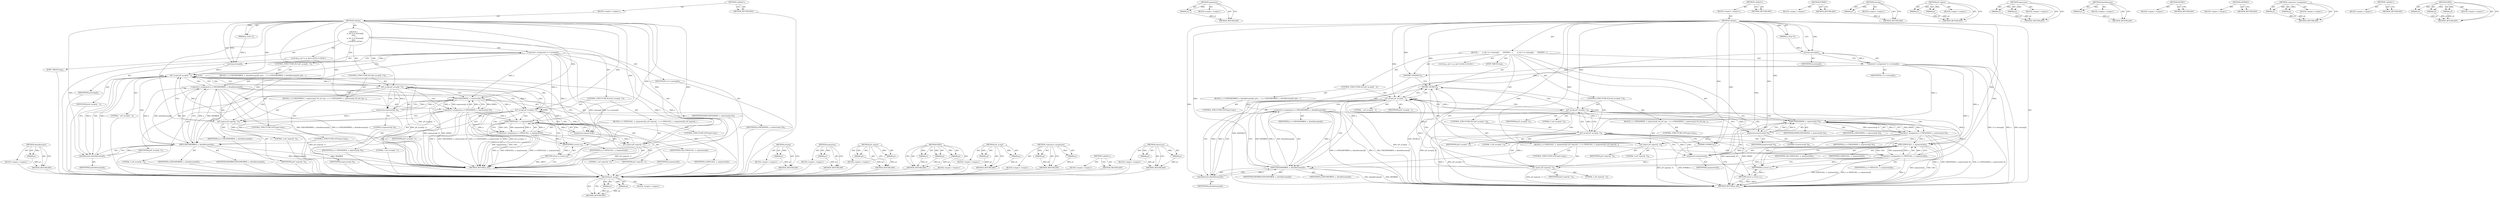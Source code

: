digraph "EXP2" {
vulnerable_110 [label=<(METHOD,identifiername)>];
vulnerable_111 [label=<(PARAM,p1)>];
vulnerable_112 [label=<(BLOCK,&lt;empty&gt;,&lt;empty&gt;)>];
vulnerable_113 [label=<(METHOD_RETURN,ANY)>];
vulnerable_6 [label=<(METHOD,&lt;global&gt;)<SUB>1</SUB>>];
vulnerable_7 [label=<(BLOCK,&lt;empty&gt;,&lt;empty&gt;)<SUB>1</SUB>>];
vulnerable_8 [label=<(METHOD,callexp)<SUB>1</SUB>>];
vulnerable_9 [label=<(PARAM,js_State *J)<SUB>1</SUB>>];
vulnerable_10 [label="<(BLOCK,{
        js_Ast *a = newexp(J);
 loop:
       ...,{
        js_Ast *a = newexp(J);
 loop:
       ...)<SUB>2</SUB>>"];
vulnerable_11 [label="<(LOCAL,js_Ast* a: js_Ast*)<SUB>3</SUB>>"];
vulnerable_12 [label=<(&lt;operator&gt;.assignment,*a = newexp(J))<SUB>3</SUB>>];
vulnerable_13 [label=<(IDENTIFIER,a,*a = newexp(J))<SUB>3</SUB>>];
vulnerable_14 [label=<(newexp,newexp(J))<SUB>3</SUB>>];
vulnerable_15 [label=<(IDENTIFIER,J,newexp(J))<SUB>3</SUB>>];
vulnerable_16 [label=<(JUMP_TARGET,loop)<SUB>4</SUB>>];
vulnerable_17 [label=<(CONTROL_STRUCTURE,IF,if (jsP_accept(J, '.')))<SUB>5</SUB>>];
vulnerable_18 [label=<(jsP_accept,jsP_accept(J, '.'))<SUB>5</SUB>>];
vulnerable_19 [label=<(IDENTIFIER,J,jsP_accept(J, '.'))<SUB>5</SUB>>];
vulnerable_20 [label=<(LITERAL,'.',jsP_accept(J, '.'))<SUB>5</SUB>>];
vulnerable_21 [label=<(BLOCK,{ a = EXP2(MEMBER, a, identifiername(J)); goto ...,{ a = EXP2(MEMBER, a, identifiername(J)); goto ...)<SUB>5</SUB>>];
vulnerable_22 [label=<(&lt;operator&gt;.assignment,a = EXP2(MEMBER, a, identifiername(J)))<SUB>5</SUB>>];
vulnerable_23 [label=<(IDENTIFIER,a,a = EXP2(MEMBER, a, identifiername(J)))<SUB>5</SUB>>];
vulnerable_24 [label=<(EXP2,EXP2(MEMBER, a, identifiername(J)))<SUB>5</SUB>>];
vulnerable_25 [label=<(IDENTIFIER,MEMBER,EXP2(MEMBER, a, identifiername(J)))<SUB>5</SUB>>];
vulnerable_26 [label=<(IDENTIFIER,a,EXP2(MEMBER, a, identifiername(J)))<SUB>5</SUB>>];
vulnerable_27 [label=<(identifiername,identifiername(J))<SUB>5</SUB>>];
vulnerable_28 [label=<(IDENTIFIER,J,identifiername(J))<SUB>5</SUB>>];
vulnerable_29 [label=<(CONTROL_STRUCTURE,GOTO,goto loop;)<SUB>5</SUB>>];
vulnerable_30 [label=<(CONTROL_STRUCTURE,IF,if (jsP_accept(J, '[')))<SUB>6</SUB>>];
vulnerable_31 [label=<(jsP_accept,jsP_accept(J, '['))<SUB>6</SUB>>];
vulnerable_32 [label=<(IDENTIFIER,J,jsP_accept(J, '['))<SUB>6</SUB>>];
vulnerable_33 [label=<(LITERAL,'[',jsP_accept(J, '['))<SUB>6</SUB>>];
vulnerable_34 [label=<(BLOCK,{ a = EXP2(INDEX, a, expression(J, 0)); jsP_exp...,{ a = EXP2(INDEX, a, expression(J, 0)); jsP_exp...)<SUB>6</SUB>>];
vulnerable_35 [label=<(&lt;operator&gt;.assignment,a = EXP2(INDEX, a, expression(J, 0)))<SUB>6</SUB>>];
vulnerable_36 [label=<(IDENTIFIER,a,a = EXP2(INDEX, a, expression(J, 0)))<SUB>6</SUB>>];
vulnerable_37 [label=<(EXP2,EXP2(INDEX, a, expression(J, 0)))<SUB>6</SUB>>];
vulnerable_38 [label=<(IDENTIFIER,INDEX,EXP2(INDEX, a, expression(J, 0)))<SUB>6</SUB>>];
vulnerable_39 [label=<(IDENTIFIER,a,EXP2(INDEX, a, expression(J, 0)))<SUB>6</SUB>>];
vulnerable_40 [label=<(expression,expression(J, 0))<SUB>6</SUB>>];
vulnerable_41 [label=<(IDENTIFIER,J,expression(J, 0))<SUB>6</SUB>>];
vulnerable_42 [label=<(LITERAL,0,expression(J, 0))<SUB>6</SUB>>];
vulnerable_43 [label=<(jsP_expect,jsP_expect(J, ']'))<SUB>6</SUB>>];
vulnerable_44 [label=<(IDENTIFIER,J,jsP_expect(J, ']'))<SUB>6</SUB>>];
vulnerable_45 [label=<(LITERAL,']',jsP_expect(J, ']'))<SUB>6</SUB>>];
vulnerable_46 [label=<(CONTROL_STRUCTURE,GOTO,goto loop;)<SUB>6</SUB>>];
vulnerable_47 [label=<(CONTROL_STRUCTURE,IF,if (jsP_accept(J, '(')))<SUB>7</SUB>>];
vulnerable_48 [label=<(jsP_accept,jsP_accept(J, '('))<SUB>7</SUB>>];
vulnerable_49 [label=<(IDENTIFIER,J,jsP_accept(J, '('))<SUB>7</SUB>>];
vulnerable_50 [label=<(LITERAL,'(',jsP_accept(J, '('))<SUB>7</SUB>>];
vulnerable_51 [label=<(BLOCK,{ a = EXP2(CALL, a, arguments(J)); jsP_expect(J...,{ a = EXP2(CALL, a, arguments(J)); jsP_expect(J...)<SUB>7</SUB>>];
vulnerable_52 [label=<(&lt;operator&gt;.assignment,a = EXP2(CALL, a, arguments(J)))<SUB>7</SUB>>];
vulnerable_53 [label=<(IDENTIFIER,a,a = EXP2(CALL, a, arguments(J)))<SUB>7</SUB>>];
vulnerable_54 [label=<(EXP2,EXP2(CALL, a, arguments(J)))<SUB>7</SUB>>];
vulnerable_55 [label=<(IDENTIFIER,CALL,EXP2(CALL, a, arguments(J)))<SUB>7</SUB>>];
vulnerable_56 [label=<(IDENTIFIER,a,EXP2(CALL, a, arguments(J)))<SUB>7</SUB>>];
vulnerable_57 [label=<(arguments,arguments(J))<SUB>7</SUB>>];
vulnerable_58 [label=<(IDENTIFIER,J,arguments(J))<SUB>7</SUB>>];
vulnerable_59 [label=<(jsP_expect,jsP_expect(J, ')'))<SUB>7</SUB>>];
vulnerable_60 [label=<(IDENTIFIER,J,jsP_expect(J, ')'))<SUB>7</SUB>>];
vulnerable_61 [label=<(LITERAL,')',jsP_expect(J, ')'))<SUB>7</SUB>>];
vulnerable_62 [label=<(CONTROL_STRUCTURE,GOTO,goto loop;)<SUB>7</SUB>>];
vulnerable_63 [label=<(RETURN,return a;,return a;)<SUB>8</SUB>>];
vulnerable_64 [label=<(IDENTIFIER,a,return a;)<SUB>8</SUB>>];
vulnerable_65 [label=<(METHOD_RETURN,js_Ast)<SUB>1</SUB>>];
vulnerable_67 [label=<(METHOD_RETURN,ANY)<SUB>1</SUB>>];
vulnerable_95 [label=<(METHOD,newexp)>];
vulnerable_96 [label=<(PARAM,p1)>];
vulnerable_97 [label=<(BLOCK,&lt;empty&gt;,&lt;empty&gt;)>];
vulnerable_98 [label=<(METHOD_RETURN,ANY)>];
vulnerable_124 [label=<(METHOD,arguments)>];
vulnerable_125 [label=<(PARAM,p1)>];
vulnerable_126 [label=<(BLOCK,&lt;empty&gt;,&lt;empty&gt;)>];
vulnerable_127 [label=<(METHOD_RETURN,ANY)>];
vulnerable_119 [label=<(METHOD,jsP_expect)>];
vulnerable_120 [label=<(PARAM,p1)>];
vulnerable_121 [label=<(PARAM,p2)>];
vulnerable_122 [label=<(BLOCK,&lt;empty&gt;,&lt;empty&gt;)>];
vulnerable_123 [label=<(METHOD_RETURN,ANY)>];
vulnerable_104 [label=<(METHOD,EXP2)>];
vulnerable_105 [label=<(PARAM,p1)>];
vulnerable_106 [label=<(PARAM,p2)>];
vulnerable_107 [label=<(PARAM,p3)>];
vulnerable_108 [label=<(BLOCK,&lt;empty&gt;,&lt;empty&gt;)>];
vulnerable_109 [label=<(METHOD_RETURN,ANY)>];
vulnerable_99 [label=<(METHOD,jsP_accept)>];
vulnerable_100 [label=<(PARAM,p1)>];
vulnerable_101 [label=<(PARAM,p2)>];
vulnerable_102 [label=<(BLOCK,&lt;empty&gt;,&lt;empty&gt;)>];
vulnerable_103 [label=<(METHOD_RETURN,ANY)>];
vulnerable_90 [label=<(METHOD,&lt;operator&gt;.assignment)>];
vulnerable_91 [label=<(PARAM,p1)>];
vulnerable_92 [label=<(PARAM,p2)>];
vulnerable_93 [label=<(BLOCK,&lt;empty&gt;,&lt;empty&gt;)>];
vulnerable_94 [label=<(METHOD_RETURN,ANY)>];
vulnerable_84 [label=<(METHOD,&lt;global&gt;)<SUB>1</SUB>>];
vulnerable_85 [label=<(BLOCK,&lt;empty&gt;,&lt;empty&gt;)>];
vulnerable_86 [label=<(METHOD_RETURN,ANY)>];
vulnerable_114 [label=<(METHOD,expression)>];
vulnerable_115 [label=<(PARAM,p1)>];
vulnerable_116 [label=<(PARAM,p2)>];
vulnerable_117 [label=<(BLOCK,&lt;empty&gt;,&lt;empty&gt;)>];
vulnerable_118 [label=<(METHOD_RETURN,ANY)>];
fixed_108 [label=<(METHOD,jsP_accept)>];
fixed_109 [label=<(PARAM,p1)>];
fixed_110 [label=<(PARAM,p2)>];
fixed_111 [label=<(BLOCK,&lt;empty&gt;,&lt;empty&gt;)>];
fixed_112 [label=<(METHOD_RETURN,ANY)>];
fixed_133 [label=<(METHOD,arguments)>];
fixed_134 [label=<(PARAM,p1)>];
fixed_135 [label=<(BLOCK,&lt;empty&gt;,&lt;empty&gt;)>];
fixed_136 [label=<(METHOD_RETURN,ANY)>];
fixed_6 [label=<(METHOD,&lt;global&gt;)<SUB>1</SUB>>];
fixed_7 [label=<(BLOCK,&lt;empty&gt;,&lt;empty&gt;)<SUB>1</SUB>>];
fixed_8 [label=<(METHOD,callexp)<SUB>1</SUB>>];
fixed_9 [label=<(PARAM,js_State *J)<SUB>1</SUB>>];
fixed_10 [label=<(BLOCK,{
        js_Ast *a = newexp(J);
       SAVEREC...,{
        js_Ast *a = newexp(J);
       SAVEREC...)<SUB>2</SUB>>];
fixed_11 [label="<(LOCAL,js_Ast* a: js_Ast*)<SUB>3</SUB>>"];
fixed_12 [label=<(&lt;operator&gt;.assignment,*a = newexp(J))<SUB>3</SUB>>];
fixed_13 [label=<(IDENTIFIER,a,*a = newexp(J))<SUB>3</SUB>>];
fixed_14 [label=<(newexp,newexp(J))<SUB>3</SUB>>];
fixed_15 [label=<(IDENTIFIER,J,newexp(J))<SUB>3</SUB>>];
fixed_16 [label=<(SAVEREC,SAVEREC())<SUB>4</SUB>>];
fixed_17 [label=<(JUMP_TARGET,loop)<SUB>5</SUB>>];
fixed_18 [label=<(INCREC,INCREC())<SUB>6</SUB>>];
fixed_19 [label=<(CONTROL_STRUCTURE,IF,if (jsP_accept(J, '.')))<SUB>7</SUB>>];
fixed_20 [label=<(jsP_accept,jsP_accept(J, '.'))<SUB>7</SUB>>];
fixed_21 [label=<(IDENTIFIER,J,jsP_accept(J, '.'))<SUB>7</SUB>>];
fixed_22 [label=<(LITERAL,'.',jsP_accept(J, '.'))<SUB>7</SUB>>];
fixed_23 [label=<(BLOCK,{ a = EXP2(MEMBER, a, identifiername(J)); goto ...,{ a = EXP2(MEMBER, a, identifiername(J)); goto ...)<SUB>7</SUB>>];
fixed_24 [label=<(&lt;operator&gt;.assignment,a = EXP2(MEMBER, a, identifiername(J)))<SUB>7</SUB>>];
fixed_25 [label=<(IDENTIFIER,a,a = EXP2(MEMBER, a, identifiername(J)))<SUB>7</SUB>>];
fixed_26 [label=<(EXP2,EXP2(MEMBER, a, identifiername(J)))<SUB>7</SUB>>];
fixed_27 [label=<(IDENTIFIER,MEMBER,EXP2(MEMBER, a, identifiername(J)))<SUB>7</SUB>>];
fixed_28 [label=<(IDENTIFIER,a,EXP2(MEMBER, a, identifiername(J)))<SUB>7</SUB>>];
fixed_29 [label=<(identifiername,identifiername(J))<SUB>7</SUB>>];
fixed_30 [label=<(IDENTIFIER,J,identifiername(J))<SUB>7</SUB>>];
fixed_31 [label=<(CONTROL_STRUCTURE,GOTO,goto loop;)<SUB>7</SUB>>];
fixed_32 [label=<(CONTROL_STRUCTURE,IF,if (jsP_accept(J, '[')))<SUB>8</SUB>>];
fixed_33 [label=<(jsP_accept,jsP_accept(J, '['))<SUB>8</SUB>>];
fixed_34 [label=<(IDENTIFIER,J,jsP_accept(J, '['))<SUB>8</SUB>>];
fixed_35 [label=<(LITERAL,'[',jsP_accept(J, '['))<SUB>8</SUB>>];
fixed_36 [label=<(BLOCK,{ a = EXP2(INDEX, a, expression(J, 0)); jsP_exp...,{ a = EXP2(INDEX, a, expression(J, 0)); jsP_exp...)<SUB>8</SUB>>];
fixed_37 [label=<(&lt;operator&gt;.assignment,a = EXP2(INDEX, a, expression(J, 0)))<SUB>8</SUB>>];
fixed_38 [label=<(IDENTIFIER,a,a = EXP2(INDEX, a, expression(J, 0)))<SUB>8</SUB>>];
fixed_39 [label=<(EXP2,EXP2(INDEX, a, expression(J, 0)))<SUB>8</SUB>>];
fixed_40 [label=<(IDENTIFIER,INDEX,EXP2(INDEX, a, expression(J, 0)))<SUB>8</SUB>>];
fixed_41 [label=<(IDENTIFIER,a,EXP2(INDEX, a, expression(J, 0)))<SUB>8</SUB>>];
fixed_42 [label=<(expression,expression(J, 0))<SUB>8</SUB>>];
fixed_43 [label=<(IDENTIFIER,J,expression(J, 0))<SUB>8</SUB>>];
fixed_44 [label=<(LITERAL,0,expression(J, 0))<SUB>8</SUB>>];
fixed_45 [label=<(jsP_expect,jsP_expect(J, ']'))<SUB>8</SUB>>];
fixed_46 [label=<(IDENTIFIER,J,jsP_expect(J, ']'))<SUB>8</SUB>>];
fixed_47 [label=<(LITERAL,']',jsP_expect(J, ']'))<SUB>8</SUB>>];
fixed_48 [label=<(CONTROL_STRUCTURE,GOTO,goto loop;)<SUB>8</SUB>>];
fixed_49 [label=<(CONTROL_STRUCTURE,IF,if (jsP_accept(J, '(')))<SUB>9</SUB>>];
fixed_50 [label=<(jsP_accept,jsP_accept(J, '('))<SUB>9</SUB>>];
fixed_51 [label=<(IDENTIFIER,J,jsP_accept(J, '('))<SUB>9</SUB>>];
fixed_52 [label=<(LITERAL,'(',jsP_accept(J, '('))<SUB>9</SUB>>];
fixed_53 [label=<(BLOCK,{ a = EXP2(CALL, a, arguments(J)); jsP_expect(J...,{ a = EXP2(CALL, a, arguments(J)); jsP_expect(J...)<SUB>9</SUB>>];
fixed_54 [label=<(&lt;operator&gt;.assignment,a = EXP2(CALL, a, arguments(J)))<SUB>9</SUB>>];
fixed_55 [label=<(IDENTIFIER,a,a = EXP2(CALL, a, arguments(J)))<SUB>9</SUB>>];
fixed_56 [label=<(EXP2,EXP2(CALL, a, arguments(J)))<SUB>9</SUB>>];
fixed_57 [label=<(IDENTIFIER,CALL,EXP2(CALL, a, arguments(J)))<SUB>9</SUB>>];
fixed_58 [label=<(IDENTIFIER,a,EXP2(CALL, a, arguments(J)))<SUB>9</SUB>>];
fixed_59 [label=<(arguments,arguments(J))<SUB>9</SUB>>];
fixed_60 [label=<(IDENTIFIER,J,arguments(J))<SUB>9</SUB>>];
fixed_61 [label=<(jsP_expect,jsP_expect(J, ')'))<SUB>9</SUB>>];
fixed_62 [label=<(IDENTIFIER,J,jsP_expect(J, ')'))<SUB>9</SUB>>];
fixed_63 [label=<(LITERAL,')',jsP_expect(J, ')'))<SUB>9</SUB>>];
fixed_64 [label=<(CONTROL_STRUCTURE,GOTO,goto loop;)<SUB>9</SUB>>];
fixed_65 [label=<(POPREC,POPREC())<SUB>10</SUB>>];
fixed_66 [label=<(RETURN,return a;,return a;)<SUB>11</SUB>>];
fixed_67 [label=<(IDENTIFIER,a,return a;)<SUB>11</SUB>>];
fixed_68 [label=<(METHOD_RETURN,js_Ast)<SUB>1</SUB>>];
fixed_70 [label=<(METHOD_RETURN,ANY)<SUB>1</SUB>>];
fixed_137 [label=<(METHOD,POPREC)>];
fixed_138 [label=<(BLOCK,&lt;empty&gt;,&lt;empty&gt;)>];
fixed_139 [label=<(METHOD_RETURN,ANY)>];
fixed_98 [label=<(METHOD,newexp)>];
fixed_99 [label=<(PARAM,p1)>];
fixed_100 [label=<(BLOCK,&lt;empty&gt;,&lt;empty&gt;)>];
fixed_101 [label=<(METHOD_RETURN,ANY)>];
fixed_128 [label=<(METHOD,jsP_expect)>];
fixed_129 [label=<(PARAM,p1)>];
fixed_130 [label=<(PARAM,p2)>];
fixed_131 [label=<(BLOCK,&lt;empty&gt;,&lt;empty&gt;)>];
fixed_132 [label=<(METHOD_RETURN,ANY)>];
fixed_123 [label=<(METHOD,expression)>];
fixed_124 [label=<(PARAM,p1)>];
fixed_125 [label=<(PARAM,p2)>];
fixed_126 [label=<(BLOCK,&lt;empty&gt;,&lt;empty&gt;)>];
fixed_127 [label=<(METHOD_RETURN,ANY)>];
fixed_119 [label=<(METHOD,identifiername)>];
fixed_120 [label=<(PARAM,p1)>];
fixed_121 [label=<(BLOCK,&lt;empty&gt;,&lt;empty&gt;)>];
fixed_122 [label=<(METHOD_RETURN,ANY)>];
fixed_105 [label=<(METHOD,INCREC)>];
fixed_106 [label=<(BLOCK,&lt;empty&gt;,&lt;empty&gt;)>];
fixed_107 [label=<(METHOD_RETURN,ANY)>];
fixed_102 [label=<(METHOD,SAVEREC)>];
fixed_103 [label=<(BLOCK,&lt;empty&gt;,&lt;empty&gt;)>];
fixed_104 [label=<(METHOD_RETURN,ANY)>];
fixed_93 [label=<(METHOD,&lt;operator&gt;.assignment)>];
fixed_94 [label=<(PARAM,p1)>];
fixed_95 [label=<(PARAM,p2)>];
fixed_96 [label=<(BLOCK,&lt;empty&gt;,&lt;empty&gt;)>];
fixed_97 [label=<(METHOD_RETURN,ANY)>];
fixed_87 [label=<(METHOD,&lt;global&gt;)<SUB>1</SUB>>];
fixed_88 [label=<(BLOCK,&lt;empty&gt;,&lt;empty&gt;)>];
fixed_89 [label=<(METHOD_RETURN,ANY)>];
fixed_113 [label=<(METHOD,EXP2)>];
fixed_114 [label=<(PARAM,p1)>];
fixed_115 [label=<(PARAM,p2)>];
fixed_116 [label=<(PARAM,p3)>];
fixed_117 [label=<(BLOCK,&lt;empty&gt;,&lt;empty&gt;)>];
fixed_118 [label=<(METHOD_RETURN,ANY)>];
vulnerable_110 -> vulnerable_111  [key=0, label="AST: "];
vulnerable_110 -> vulnerable_111  [key=1, label="DDG: "];
vulnerable_110 -> vulnerable_112  [key=0, label="AST: "];
vulnerable_110 -> vulnerable_113  [key=0, label="AST: "];
vulnerable_110 -> vulnerable_113  [key=1, label="CFG: "];
vulnerable_111 -> vulnerable_113  [key=0, label="DDG: p1"];
vulnerable_112 -> fixed_108  [key=0];
vulnerable_113 -> fixed_108  [key=0];
vulnerable_6 -> vulnerable_7  [key=0, label="AST: "];
vulnerable_6 -> vulnerable_67  [key=0, label="AST: "];
vulnerable_6 -> vulnerable_67  [key=1, label="CFG: "];
vulnerable_7 -> vulnerable_8  [key=0, label="AST: "];
vulnerable_8 -> vulnerable_9  [key=0, label="AST: "];
vulnerable_8 -> vulnerable_9  [key=1, label="DDG: "];
vulnerable_8 -> vulnerable_10  [key=0, label="AST: "];
vulnerable_8 -> vulnerable_65  [key=0, label="AST: "];
vulnerable_8 -> vulnerable_14  [key=0, label="CFG: "];
vulnerable_8 -> vulnerable_14  [key=1, label="DDG: "];
vulnerable_8 -> vulnerable_64  [key=0, label="DDG: "];
vulnerable_8 -> vulnerable_18  [key=0, label="DDG: "];
vulnerable_8 -> vulnerable_31  [key=0, label="DDG: "];
vulnerable_8 -> vulnerable_48  [key=0, label="DDG: "];
vulnerable_8 -> vulnerable_43  [key=0, label="DDG: "];
vulnerable_8 -> vulnerable_59  [key=0, label="DDG: "];
vulnerable_8 -> vulnerable_24  [key=0, label="DDG: "];
vulnerable_8 -> vulnerable_37  [key=0, label="DDG: "];
vulnerable_8 -> vulnerable_54  [key=0, label="DDG: "];
vulnerable_8 -> vulnerable_27  [key=0, label="DDG: "];
vulnerable_8 -> vulnerable_40  [key=0, label="DDG: "];
vulnerable_8 -> vulnerable_57  [key=0, label="DDG: "];
vulnerable_9 -> vulnerable_14  [key=0, label="DDG: J"];
vulnerable_10 -> vulnerable_11  [key=0, label="AST: "];
vulnerable_10 -> vulnerable_12  [key=0, label="AST: "];
vulnerable_10 -> vulnerable_16  [key=0, label="AST: "];
vulnerable_10 -> vulnerable_17  [key=0, label="AST: "];
vulnerable_10 -> vulnerable_30  [key=0, label="AST: "];
vulnerable_10 -> vulnerable_47  [key=0, label="AST: "];
vulnerable_10 -> vulnerable_63  [key=0, label="AST: "];
vulnerable_11 -> fixed_108  [key=0];
vulnerable_12 -> vulnerable_13  [key=0, label="AST: "];
vulnerable_12 -> vulnerable_14  [key=0, label="AST: "];
vulnerable_12 -> vulnerable_18  [key=0, label="CFG: "];
vulnerable_12 -> vulnerable_65  [key=0, label="DDG: a"];
vulnerable_12 -> vulnerable_65  [key=1, label="DDG: newexp(J)"];
vulnerable_12 -> vulnerable_65  [key=2, label="DDG: *a = newexp(J)"];
vulnerable_12 -> vulnerable_64  [key=0, label="DDG: a"];
vulnerable_12 -> vulnerable_24  [key=0, label="DDG: a"];
vulnerable_12 -> vulnerable_37  [key=0, label="DDG: a"];
vulnerable_12 -> vulnerable_54  [key=0, label="DDG: a"];
vulnerable_13 -> fixed_108  [key=0];
vulnerable_14 -> vulnerable_15  [key=0, label="AST: "];
vulnerable_14 -> vulnerable_12  [key=0, label="CFG: "];
vulnerable_14 -> vulnerable_12  [key=1, label="DDG: J"];
vulnerable_14 -> vulnerable_18  [key=0, label="DDG: J"];
vulnerable_15 -> fixed_108  [key=0];
vulnerable_16 -> fixed_108  [key=0];
vulnerable_17 -> vulnerable_18  [key=0, label="AST: "];
vulnerable_17 -> vulnerable_21  [key=0, label="AST: "];
vulnerable_18 -> vulnerable_19  [key=0, label="AST: "];
vulnerable_18 -> vulnerable_20  [key=0, label="AST: "];
vulnerable_18 -> vulnerable_27  [key=0, label="CFG: "];
vulnerable_18 -> vulnerable_27  [key=1, label="DDG: J"];
vulnerable_18 -> vulnerable_27  [key=2, label="CDG: "];
vulnerable_18 -> vulnerable_31  [key=0, label="CFG: "];
vulnerable_18 -> vulnerable_31  [key=1, label="DDG: J"];
vulnerable_18 -> vulnerable_65  [key=0, label="DDG: jsP_accept(J, '.')"];
vulnerable_18 -> vulnerable_24  [key=0, label="CDG: "];
vulnerable_18 -> vulnerable_22  [key=0, label="CDG: "];
vulnerable_18 -> vulnerable_18  [key=0, label="CDG: "];
vulnerable_19 -> fixed_108  [key=0];
vulnerable_20 -> fixed_108  [key=0];
vulnerable_21 -> vulnerable_22  [key=0, label="AST: "];
vulnerable_21 -> vulnerable_29  [key=0, label="AST: "];
vulnerable_22 -> vulnerable_23  [key=0, label="AST: "];
vulnerable_22 -> vulnerable_24  [key=0, label="AST: "];
vulnerable_22 -> vulnerable_24  [key=1, label="DDG: a"];
vulnerable_22 -> vulnerable_18  [key=0, label="CFG: "];
vulnerable_22 -> vulnerable_65  [key=0, label="DDG: a"];
vulnerable_22 -> vulnerable_65  [key=1, label="DDG: EXP2(MEMBER, a, identifiername(J))"];
vulnerable_22 -> vulnerable_65  [key=2, label="DDG: a = EXP2(MEMBER, a, identifiername(J))"];
vulnerable_22 -> vulnerable_64  [key=0, label="DDG: a"];
vulnerable_22 -> vulnerable_37  [key=0, label="DDG: a"];
vulnerable_22 -> vulnerable_54  [key=0, label="DDG: a"];
vulnerable_23 -> fixed_108  [key=0];
vulnerable_24 -> vulnerable_25  [key=0, label="AST: "];
vulnerable_24 -> vulnerable_26  [key=0, label="AST: "];
vulnerable_24 -> vulnerable_27  [key=0, label="AST: "];
vulnerable_24 -> vulnerable_22  [key=0, label="CFG: "];
vulnerable_24 -> vulnerable_22  [key=1, label="DDG: MEMBER"];
vulnerable_24 -> vulnerable_22  [key=2, label="DDG: a"];
vulnerable_24 -> vulnerable_22  [key=3, label="DDG: identifiername(J)"];
vulnerable_24 -> vulnerable_65  [key=0, label="DDG: identifiername(J)"];
vulnerable_24 -> vulnerable_65  [key=1, label="DDG: MEMBER"];
vulnerable_25 -> fixed_108  [key=0];
vulnerable_26 -> fixed_108  [key=0];
vulnerable_27 -> vulnerable_28  [key=0, label="AST: "];
vulnerable_27 -> vulnerable_24  [key=0, label="CFG: "];
vulnerable_27 -> vulnerable_24  [key=1, label="DDG: J"];
vulnerable_27 -> vulnerable_18  [key=0, label="DDG: J"];
vulnerable_28 -> fixed_108  [key=0];
vulnerable_29 -> fixed_108  [key=0];
vulnerable_30 -> vulnerable_31  [key=0, label="AST: "];
vulnerable_30 -> vulnerable_34  [key=0, label="AST: "];
vulnerable_31 -> vulnerable_32  [key=0, label="AST: "];
vulnerable_31 -> vulnerable_33  [key=0, label="AST: "];
vulnerable_31 -> vulnerable_40  [key=0, label="CFG: "];
vulnerable_31 -> vulnerable_40  [key=1, label="DDG: J"];
vulnerable_31 -> vulnerable_40  [key=2, label="CDG: "];
vulnerable_31 -> vulnerable_48  [key=0, label="CFG: "];
vulnerable_31 -> vulnerable_48  [key=1, label="DDG: J"];
vulnerable_31 -> vulnerable_65  [key=0, label="DDG: jsP_accept(J, '[')"];
vulnerable_31 -> vulnerable_37  [key=0, label="CDG: "];
vulnerable_31 -> vulnerable_18  [key=0, label="CDG: "];
vulnerable_31 -> vulnerable_35  [key=0, label="CDG: "];
vulnerable_31 -> vulnerable_31  [key=0, label="CDG: "];
vulnerable_31 -> vulnerable_43  [key=0, label="CDG: "];
vulnerable_32 -> fixed_108  [key=0];
vulnerable_33 -> fixed_108  [key=0];
vulnerable_34 -> vulnerable_35  [key=0, label="AST: "];
vulnerable_34 -> vulnerable_43  [key=0, label="AST: "];
vulnerable_34 -> vulnerable_46  [key=0, label="AST: "];
vulnerable_35 -> vulnerable_36  [key=0, label="AST: "];
vulnerable_35 -> vulnerable_37  [key=0, label="AST: "];
vulnerable_35 -> vulnerable_37  [key=1, label="DDG: a"];
vulnerable_35 -> vulnerable_43  [key=0, label="CFG: "];
vulnerable_35 -> vulnerable_65  [key=0, label="DDG: a"];
vulnerable_35 -> vulnerable_65  [key=1, label="DDG: EXP2(INDEX, a, expression(J, 0))"];
vulnerable_35 -> vulnerable_65  [key=2, label="DDG: a = EXP2(INDEX, a, expression(J, 0))"];
vulnerable_35 -> vulnerable_64  [key=0, label="DDG: a"];
vulnerable_35 -> vulnerable_24  [key=0, label="DDG: a"];
vulnerable_35 -> vulnerable_54  [key=0, label="DDG: a"];
vulnerable_36 -> fixed_108  [key=0];
vulnerable_37 -> vulnerable_38  [key=0, label="AST: "];
vulnerable_37 -> vulnerable_39  [key=0, label="AST: "];
vulnerable_37 -> vulnerable_40  [key=0, label="AST: "];
vulnerable_37 -> vulnerable_35  [key=0, label="CFG: "];
vulnerable_37 -> vulnerable_35  [key=1, label="DDG: INDEX"];
vulnerable_37 -> vulnerable_35  [key=2, label="DDG: a"];
vulnerable_37 -> vulnerable_35  [key=3, label="DDG: expression(J, 0)"];
vulnerable_37 -> vulnerable_65  [key=0, label="DDG: expression(J, 0)"];
vulnerable_37 -> vulnerable_65  [key=1, label="DDG: INDEX"];
vulnerable_38 -> fixed_108  [key=0];
vulnerable_39 -> fixed_108  [key=0];
vulnerable_40 -> vulnerable_41  [key=0, label="AST: "];
vulnerable_40 -> vulnerable_42  [key=0, label="AST: "];
vulnerable_40 -> vulnerable_37  [key=0, label="CFG: "];
vulnerable_40 -> vulnerable_37  [key=1, label="DDG: J"];
vulnerable_40 -> vulnerable_37  [key=2, label="DDG: 0"];
vulnerable_40 -> vulnerable_43  [key=0, label="DDG: J"];
vulnerable_41 -> fixed_108  [key=0];
vulnerable_42 -> fixed_108  [key=0];
vulnerable_43 -> vulnerable_44  [key=0, label="AST: "];
vulnerable_43 -> vulnerable_45  [key=0, label="AST: "];
vulnerable_43 -> vulnerable_18  [key=0, label="CFG: "];
vulnerable_43 -> vulnerable_18  [key=1, label="DDG: J"];
vulnerable_43 -> vulnerable_65  [key=0, label="DDG: jsP_expect(J, ']')"];
vulnerable_44 -> fixed_108  [key=0];
vulnerable_45 -> fixed_108  [key=0];
vulnerable_46 -> fixed_108  [key=0];
vulnerable_47 -> vulnerable_48  [key=0, label="AST: "];
vulnerable_47 -> vulnerable_51  [key=0, label="AST: "];
vulnerable_48 -> vulnerable_49  [key=0, label="AST: "];
vulnerable_48 -> vulnerable_50  [key=0, label="AST: "];
vulnerable_48 -> vulnerable_57  [key=0, label="CFG: "];
vulnerable_48 -> vulnerable_57  [key=1, label="DDG: J"];
vulnerable_48 -> vulnerable_57  [key=2, label="CDG: "];
vulnerable_48 -> vulnerable_63  [key=0, label="CFG: "];
vulnerable_48 -> vulnerable_65  [key=0, label="DDG: J"];
vulnerable_48 -> vulnerable_65  [key=1, label="DDG: jsP_accept(J, '(')"];
vulnerable_48 -> vulnerable_48  [key=0, label="CDG: "];
vulnerable_48 -> vulnerable_52  [key=0, label="CDG: "];
vulnerable_48 -> vulnerable_18  [key=0, label="CDG: "];
vulnerable_48 -> vulnerable_59  [key=0, label="CDG: "];
vulnerable_48 -> vulnerable_54  [key=0, label="CDG: "];
vulnerable_48 -> vulnerable_31  [key=0, label="CDG: "];
vulnerable_49 -> fixed_108  [key=0];
vulnerable_50 -> fixed_108  [key=0];
vulnerable_51 -> vulnerable_52  [key=0, label="AST: "];
vulnerable_51 -> vulnerable_59  [key=0, label="AST: "];
vulnerable_51 -> vulnerable_62  [key=0, label="AST: "];
vulnerable_52 -> vulnerable_53  [key=0, label="AST: "];
vulnerable_52 -> vulnerable_54  [key=0, label="AST: "];
vulnerable_52 -> vulnerable_54  [key=1, label="DDG: a"];
vulnerable_52 -> vulnerable_59  [key=0, label="CFG: "];
vulnerable_52 -> vulnerable_65  [key=0, label="DDG: a"];
vulnerable_52 -> vulnerable_65  [key=1, label="DDG: EXP2(CALL, a, arguments(J))"];
vulnerable_52 -> vulnerable_65  [key=2, label="DDG: a = EXP2(CALL, a, arguments(J))"];
vulnerable_52 -> vulnerable_64  [key=0, label="DDG: a"];
vulnerable_52 -> vulnerable_24  [key=0, label="DDG: a"];
vulnerable_52 -> vulnerable_37  [key=0, label="DDG: a"];
vulnerable_53 -> fixed_108  [key=0];
vulnerable_54 -> vulnerable_55  [key=0, label="AST: "];
vulnerable_54 -> vulnerable_56  [key=0, label="AST: "];
vulnerable_54 -> vulnerable_57  [key=0, label="AST: "];
vulnerable_54 -> vulnerable_52  [key=0, label="CFG: "];
vulnerable_54 -> vulnerable_52  [key=1, label="DDG: CALL"];
vulnerable_54 -> vulnerable_52  [key=2, label="DDG: a"];
vulnerable_54 -> vulnerable_52  [key=3, label="DDG: arguments(J)"];
vulnerable_54 -> vulnerable_65  [key=0, label="DDG: arguments(J)"];
vulnerable_54 -> vulnerable_65  [key=1, label="DDG: CALL"];
vulnerable_55 -> fixed_108  [key=0];
vulnerable_56 -> fixed_108  [key=0];
vulnerable_57 -> vulnerable_58  [key=0, label="AST: "];
vulnerable_57 -> vulnerable_54  [key=0, label="CFG: "];
vulnerable_57 -> vulnerable_54  [key=1, label="DDG: J"];
vulnerable_57 -> vulnerable_59  [key=0, label="DDG: J"];
vulnerable_58 -> fixed_108  [key=0];
vulnerable_59 -> vulnerable_60  [key=0, label="AST: "];
vulnerable_59 -> vulnerable_61  [key=0, label="AST: "];
vulnerable_59 -> vulnerable_18  [key=0, label="CFG: "];
vulnerable_59 -> vulnerable_18  [key=1, label="DDG: J"];
vulnerable_59 -> vulnerable_65  [key=0, label="DDG: jsP_expect(J, ')')"];
vulnerable_60 -> fixed_108  [key=0];
vulnerable_61 -> fixed_108  [key=0];
vulnerable_62 -> fixed_108  [key=0];
vulnerable_63 -> vulnerable_64  [key=0, label="AST: "];
vulnerable_63 -> vulnerable_65  [key=0, label="CFG: "];
vulnerable_63 -> vulnerable_65  [key=1, label="DDG: &lt;RET&gt;"];
vulnerable_64 -> vulnerable_63  [key=0, label="DDG: a"];
vulnerable_65 -> fixed_108  [key=0];
vulnerable_67 -> fixed_108  [key=0];
vulnerable_95 -> vulnerable_96  [key=0, label="AST: "];
vulnerable_95 -> vulnerable_96  [key=1, label="DDG: "];
vulnerable_95 -> vulnerable_97  [key=0, label="AST: "];
vulnerable_95 -> vulnerable_98  [key=0, label="AST: "];
vulnerable_95 -> vulnerable_98  [key=1, label="CFG: "];
vulnerable_96 -> vulnerable_98  [key=0, label="DDG: p1"];
vulnerable_97 -> fixed_108  [key=0];
vulnerable_98 -> fixed_108  [key=0];
vulnerable_124 -> vulnerable_125  [key=0, label="AST: "];
vulnerable_124 -> vulnerable_125  [key=1, label="DDG: "];
vulnerable_124 -> vulnerable_126  [key=0, label="AST: "];
vulnerable_124 -> vulnerable_127  [key=0, label="AST: "];
vulnerable_124 -> vulnerable_127  [key=1, label="CFG: "];
vulnerable_125 -> vulnerable_127  [key=0, label="DDG: p1"];
vulnerable_126 -> fixed_108  [key=0];
vulnerable_127 -> fixed_108  [key=0];
vulnerable_119 -> vulnerable_120  [key=0, label="AST: "];
vulnerable_119 -> vulnerable_120  [key=1, label="DDG: "];
vulnerable_119 -> vulnerable_122  [key=0, label="AST: "];
vulnerable_119 -> vulnerable_121  [key=0, label="AST: "];
vulnerable_119 -> vulnerable_121  [key=1, label="DDG: "];
vulnerable_119 -> vulnerable_123  [key=0, label="AST: "];
vulnerable_119 -> vulnerable_123  [key=1, label="CFG: "];
vulnerable_120 -> vulnerable_123  [key=0, label="DDG: p1"];
vulnerable_121 -> vulnerable_123  [key=0, label="DDG: p2"];
vulnerable_122 -> fixed_108  [key=0];
vulnerable_123 -> fixed_108  [key=0];
vulnerable_104 -> vulnerable_105  [key=0, label="AST: "];
vulnerable_104 -> vulnerable_105  [key=1, label="DDG: "];
vulnerable_104 -> vulnerable_108  [key=0, label="AST: "];
vulnerable_104 -> vulnerable_106  [key=0, label="AST: "];
vulnerable_104 -> vulnerable_106  [key=1, label="DDG: "];
vulnerable_104 -> vulnerable_109  [key=0, label="AST: "];
vulnerable_104 -> vulnerable_109  [key=1, label="CFG: "];
vulnerable_104 -> vulnerable_107  [key=0, label="AST: "];
vulnerable_104 -> vulnerable_107  [key=1, label="DDG: "];
vulnerable_105 -> vulnerable_109  [key=0, label="DDG: p1"];
vulnerable_106 -> vulnerable_109  [key=0, label="DDG: p2"];
vulnerable_107 -> vulnerable_109  [key=0, label="DDG: p3"];
vulnerable_108 -> fixed_108  [key=0];
vulnerable_109 -> fixed_108  [key=0];
vulnerable_99 -> vulnerable_100  [key=0, label="AST: "];
vulnerable_99 -> vulnerable_100  [key=1, label="DDG: "];
vulnerable_99 -> vulnerable_102  [key=0, label="AST: "];
vulnerable_99 -> vulnerable_101  [key=0, label="AST: "];
vulnerable_99 -> vulnerable_101  [key=1, label="DDG: "];
vulnerable_99 -> vulnerable_103  [key=0, label="AST: "];
vulnerable_99 -> vulnerable_103  [key=1, label="CFG: "];
vulnerable_100 -> vulnerable_103  [key=0, label="DDG: p1"];
vulnerable_101 -> vulnerable_103  [key=0, label="DDG: p2"];
vulnerable_102 -> fixed_108  [key=0];
vulnerable_103 -> fixed_108  [key=0];
vulnerable_90 -> vulnerable_91  [key=0, label="AST: "];
vulnerable_90 -> vulnerable_91  [key=1, label="DDG: "];
vulnerable_90 -> vulnerable_93  [key=0, label="AST: "];
vulnerable_90 -> vulnerable_92  [key=0, label="AST: "];
vulnerable_90 -> vulnerable_92  [key=1, label="DDG: "];
vulnerable_90 -> vulnerable_94  [key=0, label="AST: "];
vulnerable_90 -> vulnerable_94  [key=1, label="CFG: "];
vulnerable_91 -> vulnerable_94  [key=0, label="DDG: p1"];
vulnerable_92 -> vulnerable_94  [key=0, label="DDG: p2"];
vulnerable_93 -> fixed_108  [key=0];
vulnerable_94 -> fixed_108  [key=0];
vulnerable_84 -> vulnerable_85  [key=0, label="AST: "];
vulnerable_84 -> vulnerable_86  [key=0, label="AST: "];
vulnerable_84 -> vulnerable_86  [key=1, label="CFG: "];
vulnerable_85 -> fixed_108  [key=0];
vulnerable_86 -> fixed_108  [key=0];
vulnerable_114 -> vulnerable_115  [key=0, label="AST: "];
vulnerable_114 -> vulnerable_115  [key=1, label="DDG: "];
vulnerable_114 -> vulnerable_117  [key=0, label="AST: "];
vulnerable_114 -> vulnerable_116  [key=0, label="AST: "];
vulnerable_114 -> vulnerable_116  [key=1, label="DDG: "];
vulnerable_114 -> vulnerable_118  [key=0, label="AST: "];
vulnerable_114 -> vulnerable_118  [key=1, label="CFG: "];
vulnerable_115 -> vulnerable_118  [key=0, label="DDG: p1"];
vulnerable_116 -> vulnerable_118  [key=0, label="DDG: p2"];
vulnerable_117 -> fixed_108  [key=0];
vulnerable_118 -> fixed_108  [key=0];
fixed_108 -> fixed_109  [key=0, label="AST: "];
fixed_108 -> fixed_109  [key=1, label="DDG: "];
fixed_108 -> fixed_111  [key=0, label="AST: "];
fixed_108 -> fixed_110  [key=0, label="AST: "];
fixed_108 -> fixed_110  [key=1, label="DDG: "];
fixed_108 -> fixed_112  [key=0, label="AST: "];
fixed_108 -> fixed_112  [key=1, label="CFG: "];
fixed_109 -> fixed_112  [key=0, label="DDG: p1"];
fixed_110 -> fixed_112  [key=0, label="DDG: p2"];
fixed_133 -> fixed_134  [key=0, label="AST: "];
fixed_133 -> fixed_134  [key=1, label="DDG: "];
fixed_133 -> fixed_135  [key=0, label="AST: "];
fixed_133 -> fixed_136  [key=0, label="AST: "];
fixed_133 -> fixed_136  [key=1, label="CFG: "];
fixed_134 -> fixed_136  [key=0, label="DDG: p1"];
fixed_6 -> fixed_7  [key=0, label="AST: "];
fixed_6 -> fixed_70  [key=0, label="AST: "];
fixed_6 -> fixed_70  [key=1, label="CFG: "];
fixed_7 -> fixed_8  [key=0, label="AST: "];
fixed_8 -> fixed_9  [key=0, label="AST: "];
fixed_8 -> fixed_9  [key=1, label="DDG: "];
fixed_8 -> fixed_10  [key=0, label="AST: "];
fixed_8 -> fixed_68  [key=0, label="AST: "];
fixed_8 -> fixed_14  [key=0, label="CFG: "];
fixed_8 -> fixed_14  [key=1, label="DDG: "];
fixed_8 -> fixed_16  [key=0, label="DDG: "];
fixed_8 -> fixed_18  [key=0, label="DDG: "];
fixed_8 -> fixed_65  [key=0, label="DDG: "];
fixed_8 -> fixed_67  [key=0, label="DDG: "];
fixed_8 -> fixed_20  [key=0, label="DDG: "];
fixed_8 -> fixed_33  [key=0, label="DDG: "];
fixed_8 -> fixed_50  [key=0, label="DDG: "];
fixed_8 -> fixed_45  [key=0, label="DDG: "];
fixed_8 -> fixed_61  [key=0, label="DDG: "];
fixed_8 -> fixed_26  [key=0, label="DDG: "];
fixed_8 -> fixed_39  [key=0, label="DDG: "];
fixed_8 -> fixed_56  [key=0, label="DDG: "];
fixed_8 -> fixed_29  [key=0, label="DDG: "];
fixed_8 -> fixed_42  [key=0, label="DDG: "];
fixed_8 -> fixed_59  [key=0, label="DDG: "];
fixed_9 -> fixed_14  [key=0, label="DDG: J"];
fixed_10 -> fixed_11  [key=0, label="AST: "];
fixed_10 -> fixed_12  [key=0, label="AST: "];
fixed_10 -> fixed_16  [key=0, label="AST: "];
fixed_10 -> fixed_17  [key=0, label="AST: "];
fixed_10 -> fixed_18  [key=0, label="AST: "];
fixed_10 -> fixed_19  [key=0, label="AST: "];
fixed_10 -> fixed_32  [key=0, label="AST: "];
fixed_10 -> fixed_49  [key=0, label="AST: "];
fixed_10 -> fixed_65  [key=0, label="AST: "];
fixed_10 -> fixed_66  [key=0, label="AST: "];
fixed_12 -> fixed_13  [key=0, label="AST: "];
fixed_12 -> fixed_14  [key=0, label="AST: "];
fixed_12 -> fixed_16  [key=0, label="CFG: "];
fixed_12 -> fixed_68  [key=0, label="DDG: a"];
fixed_12 -> fixed_68  [key=1, label="DDG: newexp(J)"];
fixed_12 -> fixed_68  [key=2, label="DDG: *a = newexp(J)"];
fixed_12 -> fixed_67  [key=0, label="DDG: a"];
fixed_12 -> fixed_26  [key=0, label="DDG: a"];
fixed_12 -> fixed_39  [key=0, label="DDG: a"];
fixed_12 -> fixed_56  [key=0, label="DDG: a"];
fixed_14 -> fixed_15  [key=0, label="AST: "];
fixed_14 -> fixed_12  [key=0, label="CFG: "];
fixed_14 -> fixed_12  [key=1, label="DDG: J"];
fixed_14 -> fixed_20  [key=0, label="DDG: J"];
fixed_16 -> fixed_18  [key=0, label="CFG: "];
fixed_16 -> fixed_68  [key=0, label="DDG: SAVEREC()"];
fixed_18 -> fixed_20  [key=0, label="CFG: "];
fixed_18 -> fixed_68  [key=0, label="DDG: INCREC()"];
fixed_19 -> fixed_20  [key=0, label="AST: "];
fixed_19 -> fixed_23  [key=0, label="AST: "];
fixed_20 -> fixed_21  [key=0, label="AST: "];
fixed_20 -> fixed_22  [key=0, label="AST: "];
fixed_20 -> fixed_29  [key=0, label="CFG: "];
fixed_20 -> fixed_29  [key=1, label="DDG: J"];
fixed_20 -> fixed_29  [key=2, label="CDG: "];
fixed_20 -> fixed_33  [key=0, label="CFG: "];
fixed_20 -> fixed_33  [key=1, label="DDG: J"];
fixed_20 -> fixed_68  [key=0, label="DDG: jsP_accept(J, '.')"];
fixed_20 -> fixed_24  [key=0, label="CDG: "];
fixed_20 -> fixed_26  [key=0, label="CDG: "];
fixed_20 -> fixed_20  [key=0, label="CDG: "];
fixed_20 -> fixed_18  [key=0, label="CDG: "];
fixed_23 -> fixed_24  [key=0, label="AST: "];
fixed_23 -> fixed_31  [key=0, label="AST: "];
fixed_24 -> fixed_25  [key=0, label="AST: "];
fixed_24 -> fixed_26  [key=0, label="AST: "];
fixed_24 -> fixed_26  [key=1, label="DDG: a"];
fixed_24 -> fixed_18  [key=0, label="CFG: "];
fixed_24 -> fixed_68  [key=0, label="DDG: a"];
fixed_24 -> fixed_68  [key=1, label="DDG: EXP2(MEMBER, a, identifiername(J))"];
fixed_24 -> fixed_68  [key=2, label="DDG: a = EXP2(MEMBER, a, identifiername(J))"];
fixed_24 -> fixed_67  [key=0, label="DDG: a"];
fixed_24 -> fixed_39  [key=0, label="DDG: a"];
fixed_24 -> fixed_56  [key=0, label="DDG: a"];
fixed_26 -> fixed_27  [key=0, label="AST: "];
fixed_26 -> fixed_28  [key=0, label="AST: "];
fixed_26 -> fixed_29  [key=0, label="AST: "];
fixed_26 -> fixed_24  [key=0, label="CFG: "];
fixed_26 -> fixed_24  [key=1, label="DDG: MEMBER"];
fixed_26 -> fixed_24  [key=2, label="DDG: a"];
fixed_26 -> fixed_24  [key=3, label="DDG: identifiername(J)"];
fixed_26 -> fixed_68  [key=0, label="DDG: identifiername(J)"];
fixed_26 -> fixed_68  [key=1, label="DDG: MEMBER"];
fixed_29 -> fixed_30  [key=0, label="AST: "];
fixed_29 -> fixed_26  [key=0, label="CFG: "];
fixed_29 -> fixed_26  [key=1, label="DDG: J"];
fixed_29 -> fixed_20  [key=0, label="DDG: J"];
fixed_32 -> fixed_33  [key=0, label="AST: "];
fixed_32 -> fixed_36  [key=0, label="AST: "];
fixed_33 -> fixed_34  [key=0, label="AST: "];
fixed_33 -> fixed_35  [key=0, label="AST: "];
fixed_33 -> fixed_42  [key=0, label="CFG: "];
fixed_33 -> fixed_42  [key=1, label="DDG: J"];
fixed_33 -> fixed_42  [key=2, label="CDG: "];
fixed_33 -> fixed_50  [key=0, label="CFG: "];
fixed_33 -> fixed_50  [key=1, label="DDG: J"];
fixed_33 -> fixed_68  [key=0, label="DDG: jsP_accept(J, '[')"];
fixed_33 -> fixed_33  [key=0, label="CDG: "];
fixed_33 -> fixed_37  [key=0, label="CDG: "];
fixed_33 -> fixed_20  [key=0, label="CDG: "];
fixed_33 -> fixed_45  [key=0, label="CDG: "];
fixed_33 -> fixed_18  [key=0, label="CDG: "];
fixed_33 -> fixed_39  [key=0, label="CDG: "];
fixed_36 -> fixed_37  [key=0, label="AST: "];
fixed_36 -> fixed_45  [key=0, label="AST: "];
fixed_36 -> fixed_48  [key=0, label="AST: "];
fixed_37 -> fixed_38  [key=0, label="AST: "];
fixed_37 -> fixed_39  [key=0, label="AST: "];
fixed_37 -> fixed_39  [key=1, label="DDG: a"];
fixed_37 -> fixed_45  [key=0, label="CFG: "];
fixed_37 -> fixed_68  [key=0, label="DDG: a"];
fixed_37 -> fixed_68  [key=1, label="DDG: EXP2(INDEX, a, expression(J, 0))"];
fixed_37 -> fixed_68  [key=2, label="DDG: a = EXP2(INDEX, a, expression(J, 0))"];
fixed_37 -> fixed_67  [key=0, label="DDG: a"];
fixed_37 -> fixed_26  [key=0, label="DDG: a"];
fixed_37 -> fixed_56  [key=0, label="DDG: a"];
fixed_39 -> fixed_40  [key=0, label="AST: "];
fixed_39 -> fixed_41  [key=0, label="AST: "];
fixed_39 -> fixed_42  [key=0, label="AST: "];
fixed_39 -> fixed_37  [key=0, label="CFG: "];
fixed_39 -> fixed_37  [key=1, label="DDG: INDEX"];
fixed_39 -> fixed_37  [key=2, label="DDG: a"];
fixed_39 -> fixed_37  [key=3, label="DDG: expression(J, 0)"];
fixed_39 -> fixed_68  [key=0, label="DDG: expression(J, 0)"];
fixed_39 -> fixed_68  [key=1, label="DDG: INDEX"];
fixed_42 -> fixed_43  [key=0, label="AST: "];
fixed_42 -> fixed_44  [key=0, label="AST: "];
fixed_42 -> fixed_39  [key=0, label="CFG: "];
fixed_42 -> fixed_39  [key=1, label="DDG: J"];
fixed_42 -> fixed_39  [key=2, label="DDG: 0"];
fixed_42 -> fixed_45  [key=0, label="DDG: J"];
fixed_45 -> fixed_46  [key=0, label="AST: "];
fixed_45 -> fixed_47  [key=0, label="AST: "];
fixed_45 -> fixed_18  [key=0, label="CFG: "];
fixed_45 -> fixed_68  [key=0, label="DDG: jsP_expect(J, ']')"];
fixed_45 -> fixed_20  [key=0, label="DDG: J"];
fixed_49 -> fixed_50  [key=0, label="AST: "];
fixed_49 -> fixed_53  [key=0, label="AST: "];
fixed_50 -> fixed_51  [key=0, label="AST: "];
fixed_50 -> fixed_52  [key=0, label="AST: "];
fixed_50 -> fixed_65  [key=0, label="CFG: "];
fixed_50 -> fixed_59  [key=0, label="CFG: "];
fixed_50 -> fixed_59  [key=1, label="DDG: J"];
fixed_50 -> fixed_59  [key=2, label="CDG: "];
fixed_50 -> fixed_68  [key=0, label="DDG: J"];
fixed_50 -> fixed_68  [key=1, label="DDG: jsP_accept(J, '(')"];
fixed_50 -> fixed_33  [key=0, label="CDG: "];
fixed_50 -> fixed_61  [key=0, label="CDG: "];
fixed_50 -> fixed_20  [key=0, label="CDG: "];
fixed_50 -> fixed_56  [key=0, label="CDG: "];
fixed_50 -> fixed_18  [key=0, label="CDG: "];
fixed_50 -> fixed_50  [key=0, label="CDG: "];
fixed_50 -> fixed_54  [key=0, label="CDG: "];
fixed_53 -> fixed_54  [key=0, label="AST: "];
fixed_53 -> fixed_61  [key=0, label="AST: "];
fixed_53 -> fixed_64  [key=0, label="AST: "];
fixed_54 -> fixed_55  [key=0, label="AST: "];
fixed_54 -> fixed_56  [key=0, label="AST: "];
fixed_54 -> fixed_56  [key=1, label="DDG: a"];
fixed_54 -> fixed_61  [key=0, label="CFG: "];
fixed_54 -> fixed_68  [key=0, label="DDG: a"];
fixed_54 -> fixed_68  [key=1, label="DDG: EXP2(CALL, a, arguments(J))"];
fixed_54 -> fixed_68  [key=2, label="DDG: a = EXP2(CALL, a, arguments(J))"];
fixed_54 -> fixed_67  [key=0, label="DDG: a"];
fixed_54 -> fixed_26  [key=0, label="DDG: a"];
fixed_54 -> fixed_39  [key=0, label="DDG: a"];
fixed_56 -> fixed_57  [key=0, label="AST: "];
fixed_56 -> fixed_58  [key=0, label="AST: "];
fixed_56 -> fixed_59  [key=0, label="AST: "];
fixed_56 -> fixed_54  [key=0, label="CFG: "];
fixed_56 -> fixed_54  [key=1, label="DDG: CALL"];
fixed_56 -> fixed_54  [key=2, label="DDG: a"];
fixed_56 -> fixed_54  [key=3, label="DDG: arguments(J)"];
fixed_56 -> fixed_68  [key=0, label="DDG: arguments(J)"];
fixed_56 -> fixed_68  [key=1, label="DDG: CALL"];
fixed_59 -> fixed_60  [key=0, label="AST: "];
fixed_59 -> fixed_56  [key=0, label="CFG: "];
fixed_59 -> fixed_56  [key=1, label="DDG: J"];
fixed_59 -> fixed_61  [key=0, label="DDG: J"];
fixed_61 -> fixed_62  [key=0, label="AST: "];
fixed_61 -> fixed_63  [key=0, label="AST: "];
fixed_61 -> fixed_18  [key=0, label="CFG: "];
fixed_61 -> fixed_68  [key=0, label="DDG: jsP_expect(J, ')')"];
fixed_61 -> fixed_20  [key=0, label="DDG: J"];
fixed_65 -> fixed_66  [key=0, label="CFG: "];
fixed_65 -> fixed_68  [key=0, label="DDG: POPREC()"];
fixed_66 -> fixed_67  [key=0, label="AST: "];
fixed_66 -> fixed_68  [key=0, label="CFG: "];
fixed_66 -> fixed_68  [key=1, label="DDG: &lt;RET&gt;"];
fixed_67 -> fixed_66  [key=0, label="DDG: a"];
fixed_137 -> fixed_138  [key=0, label="AST: "];
fixed_137 -> fixed_139  [key=0, label="AST: "];
fixed_137 -> fixed_139  [key=1, label="CFG: "];
fixed_98 -> fixed_99  [key=0, label="AST: "];
fixed_98 -> fixed_99  [key=1, label="DDG: "];
fixed_98 -> fixed_100  [key=0, label="AST: "];
fixed_98 -> fixed_101  [key=0, label="AST: "];
fixed_98 -> fixed_101  [key=1, label="CFG: "];
fixed_99 -> fixed_101  [key=0, label="DDG: p1"];
fixed_128 -> fixed_129  [key=0, label="AST: "];
fixed_128 -> fixed_129  [key=1, label="DDG: "];
fixed_128 -> fixed_131  [key=0, label="AST: "];
fixed_128 -> fixed_130  [key=0, label="AST: "];
fixed_128 -> fixed_130  [key=1, label="DDG: "];
fixed_128 -> fixed_132  [key=0, label="AST: "];
fixed_128 -> fixed_132  [key=1, label="CFG: "];
fixed_129 -> fixed_132  [key=0, label="DDG: p1"];
fixed_130 -> fixed_132  [key=0, label="DDG: p2"];
fixed_123 -> fixed_124  [key=0, label="AST: "];
fixed_123 -> fixed_124  [key=1, label="DDG: "];
fixed_123 -> fixed_126  [key=0, label="AST: "];
fixed_123 -> fixed_125  [key=0, label="AST: "];
fixed_123 -> fixed_125  [key=1, label="DDG: "];
fixed_123 -> fixed_127  [key=0, label="AST: "];
fixed_123 -> fixed_127  [key=1, label="CFG: "];
fixed_124 -> fixed_127  [key=0, label="DDG: p1"];
fixed_125 -> fixed_127  [key=0, label="DDG: p2"];
fixed_119 -> fixed_120  [key=0, label="AST: "];
fixed_119 -> fixed_120  [key=1, label="DDG: "];
fixed_119 -> fixed_121  [key=0, label="AST: "];
fixed_119 -> fixed_122  [key=0, label="AST: "];
fixed_119 -> fixed_122  [key=1, label="CFG: "];
fixed_120 -> fixed_122  [key=0, label="DDG: p1"];
fixed_105 -> fixed_106  [key=0, label="AST: "];
fixed_105 -> fixed_107  [key=0, label="AST: "];
fixed_105 -> fixed_107  [key=1, label="CFG: "];
fixed_102 -> fixed_103  [key=0, label="AST: "];
fixed_102 -> fixed_104  [key=0, label="AST: "];
fixed_102 -> fixed_104  [key=1, label="CFG: "];
fixed_93 -> fixed_94  [key=0, label="AST: "];
fixed_93 -> fixed_94  [key=1, label="DDG: "];
fixed_93 -> fixed_96  [key=0, label="AST: "];
fixed_93 -> fixed_95  [key=0, label="AST: "];
fixed_93 -> fixed_95  [key=1, label="DDG: "];
fixed_93 -> fixed_97  [key=0, label="AST: "];
fixed_93 -> fixed_97  [key=1, label="CFG: "];
fixed_94 -> fixed_97  [key=0, label="DDG: p1"];
fixed_95 -> fixed_97  [key=0, label="DDG: p2"];
fixed_87 -> fixed_88  [key=0, label="AST: "];
fixed_87 -> fixed_89  [key=0, label="AST: "];
fixed_87 -> fixed_89  [key=1, label="CFG: "];
fixed_113 -> fixed_114  [key=0, label="AST: "];
fixed_113 -> fixed_114  [key=1, label="DDG: "];
fixed_113 -> fixed_117  [key=0, label="AST: "];
fixed_113 -> fixed_115  [key=0, label="AST: "];
fixed_113 -> fixed_115  [key=1, label="DDG: "];
fixed_113 -> fixed_118  [key=0, label="AST: "];
fixed_113 -> fixed_118  [key=1, label="CFG: "];
fixed_113 -> fixed_116  [key=0, label="AST: "];
fixed_113 -> fixed_116  [key=1, label="DDG: "];
fixed_114 -> fixed_118  [key=0, label="DDG: p1"];
fixed_115 -> fixed_118  [key=0, label="DDG: p2"];
fixed_116 -> fixed_118  [key=0, label="DDG: p3"];
}
